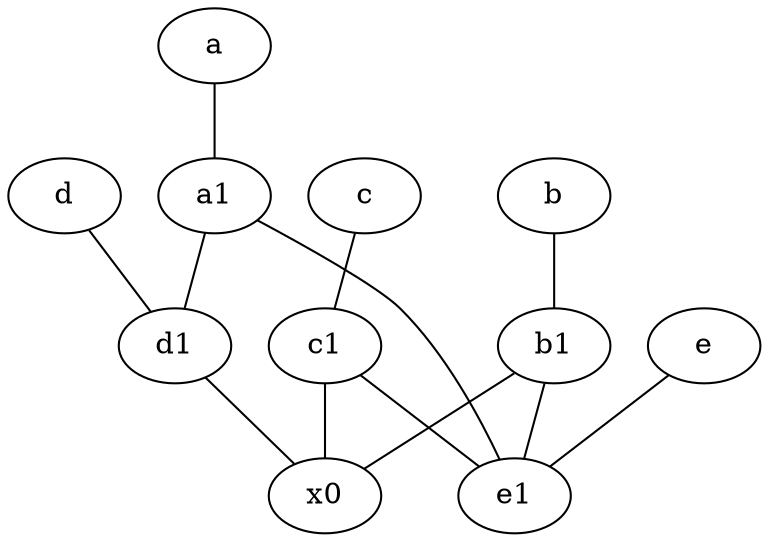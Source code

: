 graph {
	node [labelfontsize=50]
	d1 [labelfontsize=50 pos="3,5!"]
	c1 [labelfontsize=50 pos="4.5,3!"]
	e [labelfontsize=50 pos="7,9!"]
	d [labelfontsize=50 pos="2,5!"]
	c [labelfontsize=50 pos="4.5,2!"]
	a [labelfontsize=50 pos="8,2!"]
	e1 [labelfontsize=50 pos="7,7!"]
	a1 [labelfontsize=50 pos="8,3!"]
	b1 [labelfontsize=50 pos="9,4!"]
	b [labelfontsize=50 pos="10,4!"]
	x0 [labelfontsize=50]
	c1 -- x0
	c1 -- e1
	a1 -- d1
	a -- a1
	d -- d1
	e -- e1
	b1 -- x0
	d1 -- x0
	b1 -- e1
	a1 -- e1
	c -- c1
	b -- b1
}
